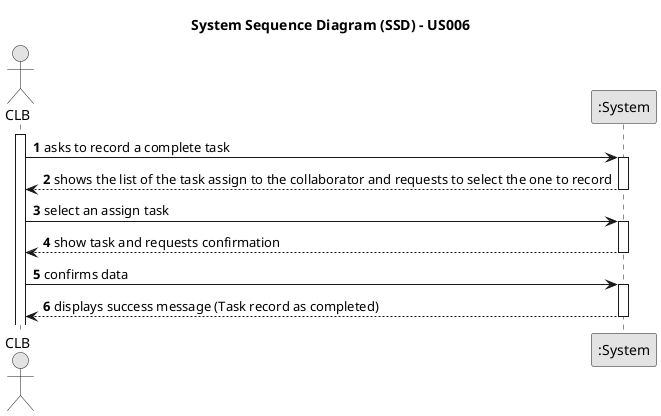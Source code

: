 @startuml
skinparam monochrome true
skinparam packageStyle rectangle
skinparam shadowing false

title System Sequence Diagram (SSD) - US006

autonumber

actor "CLB" as CLB
participant ":System" as System

activate CLB

    CLB -> System : asks to record a complete task
    activate System

        System --> CLB : shows the list of the task assign to the collaborator and requests to select the one to record
    deactivate System

    CLB -> System : select an assign task

    activate System

        System --> CLB : show task and requests confirmation
    deactivate System

    CLB -> System : confirms data
    activate System

        System --> CLB :  displays success message (Task record as completed)
    deactivate System

@enduml